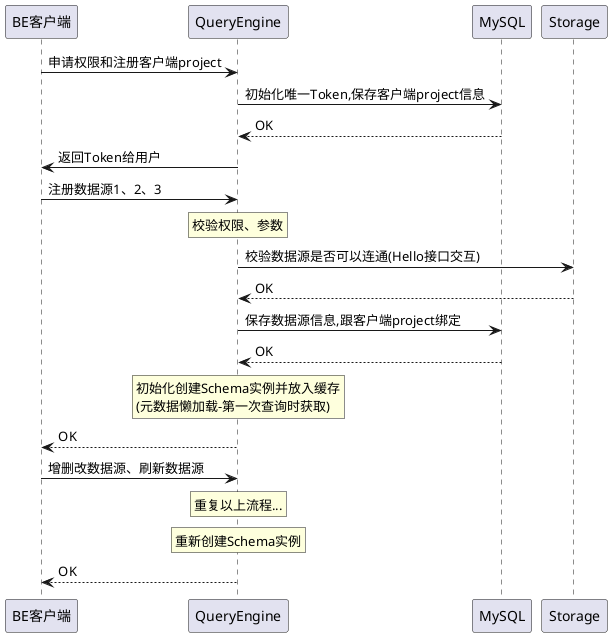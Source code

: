 @startuml

BE客户端 -> QueryEngine: 申请权限和注册客户端project
QueryEngine -> MySQL: 初始化唯一Token,保存客户端project信息
MySQL --> QueryEngine: OK
QueryEngine -> BE客户端: 返回Token给用户

BE客户端 -> QueryEngine: 注册数据源1、2、3

rnote over QueryEngine
    校验权限、参数
end rnote

QueryEngine -> Storage: 校验数据源是否可以连通(Hello接口交互)
Storage --> QueryEngine: OK

QueryEngine -> MySQL: 保存数据源信息,跟客户端project绑定
MySQL --> QueryEngine: OK

rnote over QueryEngine
    初始化创建Schema实例并放入缓存
    (元数据懒加载-第一次查询时获取)
end rnote

QueryEngine --> BE客户端: OK

BE客户端 -> QueryEngine: 增删改数据源、刷新数据源
rnote over QueryEngine
    重复以上流程...
end rnote

rnote over QueryEngine
    重新创建Schema实例
end rnote

QueryEngine --> BE客户端: OK

@enduml
